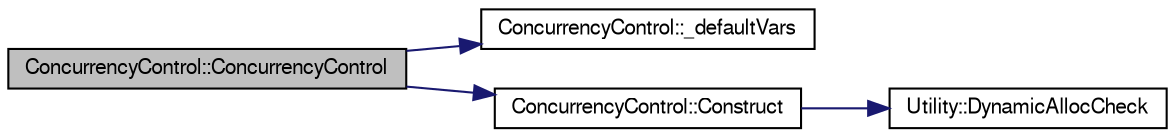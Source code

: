 digraph G
{
  edge [fontname="FreeSans",fontsize="10",labelfontname="FreeSans",labelfontsize="10"];
  node [fontname="FreeSans",fontsize="10",shape=record];
  rankdir=LR;
  Node1 [label="ConcurrencyControl::ConcurrencyControl",height=0.2,width=0.4,color="black", fillcolor="grey75", style="filled" fontcolor="black"];
  Node1 -> Node2 [color="midnightblue",fontsize="10",style="solid",fontname="FreeSans"];
  Node2 [label="ConcurrencyControl::_defaultVars",height=0.2,width=0.4,color="black", fillcolor="white", style="filled",URL="$class_concurrency_control.html#af71932511976391877fe2ec97b0c39c2"];
  Node1 -> Node3 [color="midnightblue",fontsize="10",style="solid",fontname="FreeSans"];
  Node3 [label="ConcurrencyControl::Construct",height=0.2,width=0.4,color="black", fillcolor="white", style="filled",URL="$class_concurrency_control.html#a24e5689f704351208afc2cb7b4efbcec"];
  Node3 -> Node4 [color="midnightblue",fontsize="10",style="solid",fontname="FreeSans"];
  Node4 [label="Utility::DynamicAllocCheck",height=0.2,width=0.4,color="black", fillcolor="white", style="filled",URL="$class_utility.html#ae9b88a37dc2e95519c938e673dd3de2c"];
}
